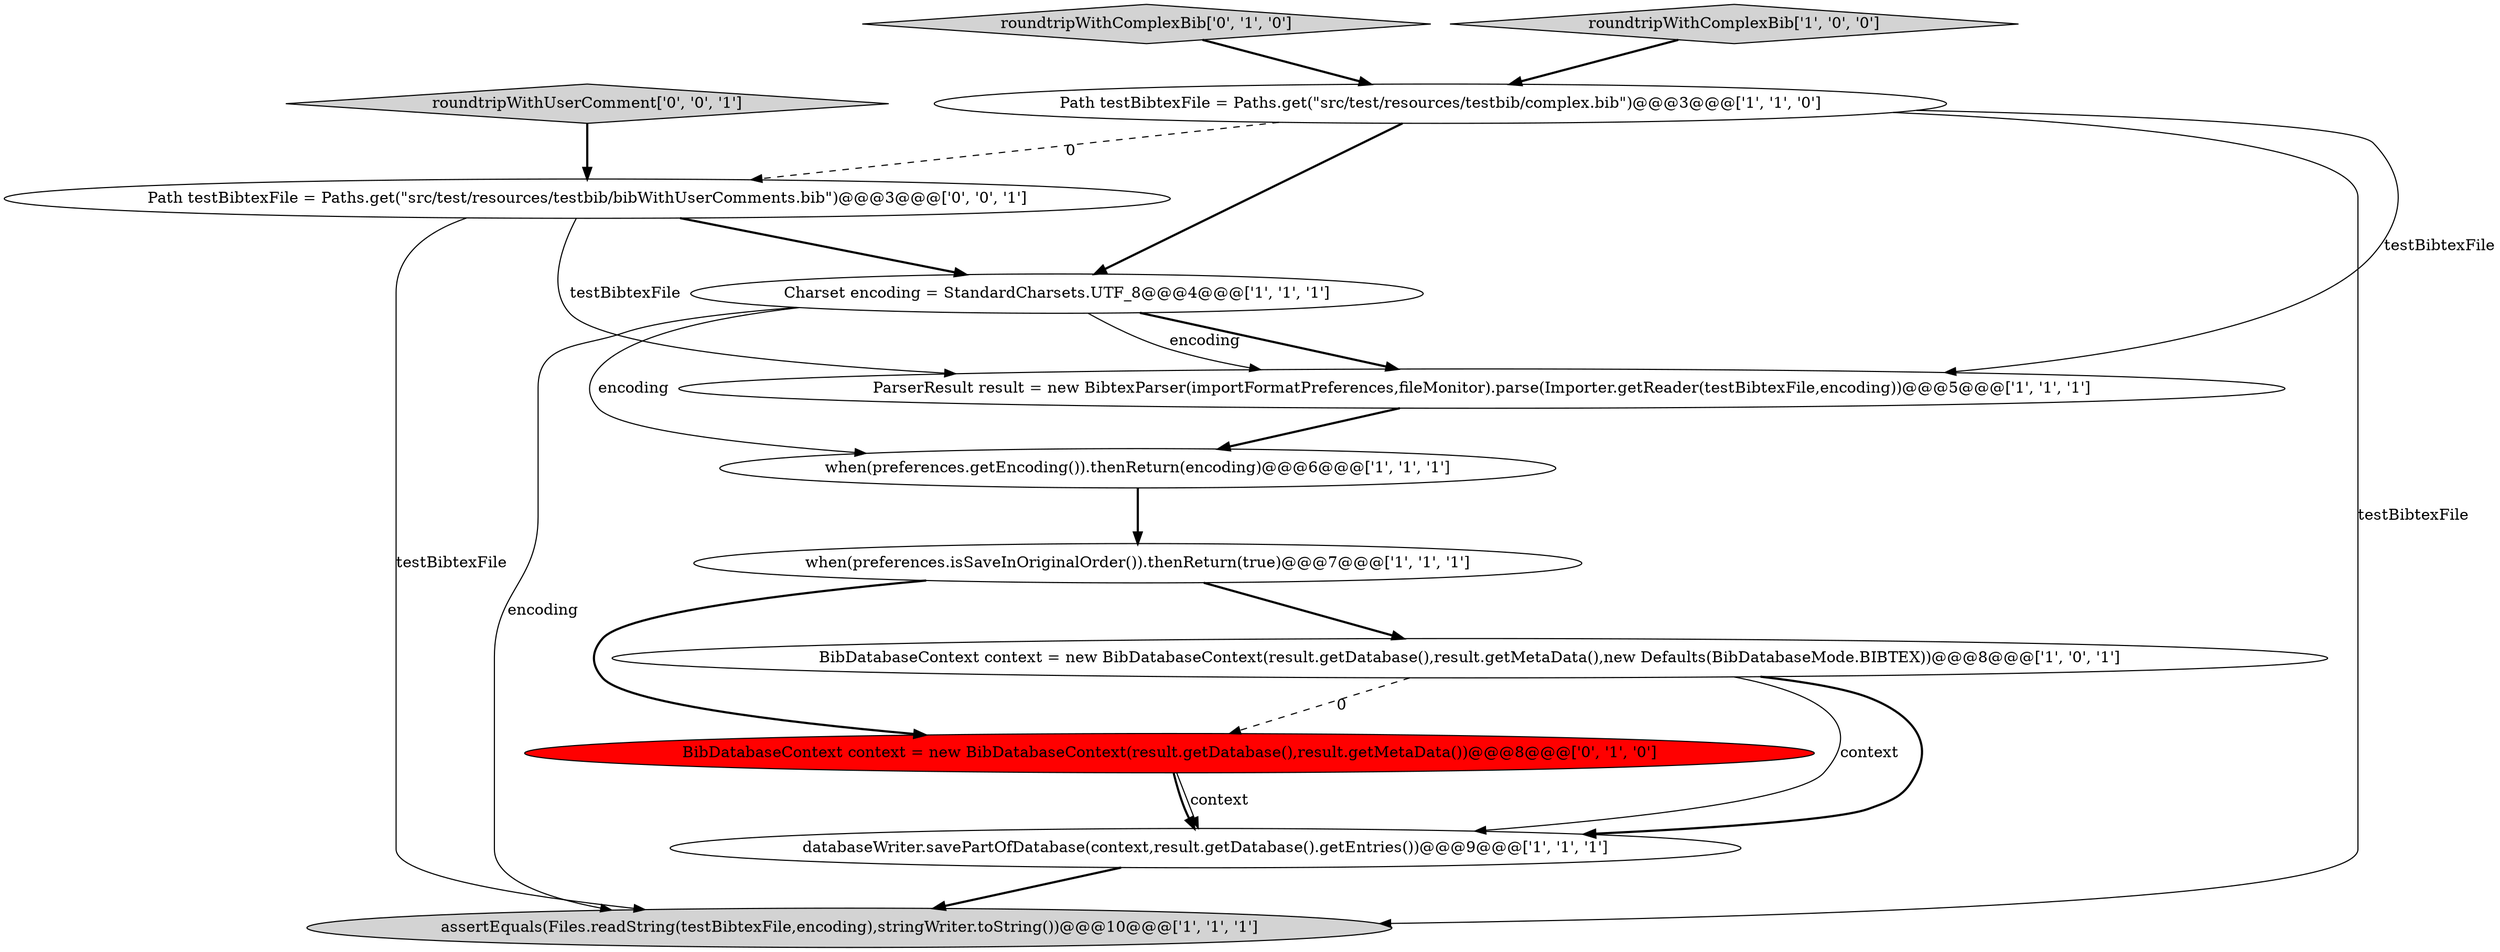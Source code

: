 digraph {
2 [style = filled, label = "when(preferences.getEncoding()).thenReturn(encoding)@@@6@@@['1', '1', '1']", fillcolor = white, shape = ellipse image = "AAA0AAABBB1BBB"];
9 [style = filled, label = "roundtripWithComplexBib['0', '1', '0']", fillcolor = lightgray, shape = diamond image = "AAA0AAABBB2BBB"];
12 [style = filled, label = "roundtripWithUserComment['0', '0', '1']", fillcolor = lightgray, shape = diamond image = "AAA0AAABBB3BBB"];
4 [style = filled, label = "ParserResult result = new BibtexParser(importFormatPreferences,fileMonitor).parse(Importer.getReader(testBibtexFile,encoding))@@@5@@@['1', '1', '1']", fillcolor = white, shape = ellipse image = "AAA0AAABBB1BBB"];
0 [style = filled, label = "assertEquals(Files.readString(testBibtexFile,encoding),stringWriter.toString())@@@10@@@['1', '1', '1']", fillcolor = lightgray, shape = ellipse image = "AAA0AAABBB1BBB"];
11 [style = filled, label = "Path testBibtexFile = Paths.get(\"src/test/resources/testbib/bibWithUserComments.bib\")@@@3@@@['0', '0', '1']", fillcolor = white, shape = ellipse image = "AAA0AAABBB3BBB"];
10 [style = filled, label = "BibDatabaseContext context = new BibDatabaseContext(result.getDatabase(),result.getMetaData())@@@8@@@['0', '1', '0']", fillcolor = red, shape = ellipse image = "AAA1AAABBB2BBB"];
1 [style = filled, label = "Path testBibtexFile = Paths.get(\"src/test/resources/testbib/complex.bib\")@@@3@@@['1', '1', '0']", fillcolor = white, shape = ellipse image = "AAA0AAABBB1BBB"];
7 [style = filled, label = "Charset encoding = StandardCharsets.UTF_8@@@4@@@['1', '1', '1']", fillcolor = white, shape = ellipse image = "AAA0AAABBB1BBB"];
3 [style = filled, label = "when(preferences.isSaveInOriginalOrder()).thenReturn(true)@@@7@@@['1', '1', '1']", fillcolor = white, shape = ellipse image = "AAA0AAABBB1BBB"];
5 [style = filled, label = "BibDatabaseContext context = new BibDatabaseContext(result.getDatabase(),result.getMetaData(),new Defaults(BibDatabaseMode.BIBTEX))@@@8@@@['1', '0', '1']", fillcolor = white, shape = ellipse image = "AAA0AAABBB1BBB"];
6 [style = filled, label = "roundtripWithComplexBib['1', '0', '0']", fillcolor = lightgray, shape = diamond image = "AAA0AAABBB1BBB"];
8 [style = filled, label = "databaseWriter.savePartOfDatabase(context,result.getDatabase().getEntries())@@@9@@@['1', '1', '1']", fillcolor = white, shape = ellipse image = "AAA0AAABBB1BBB"];
5->8 [style = bold, label=""];
7->2 [style = solid, label="encoding"];
1->0 [style = solid, label="testBibtexFile"];
2->3 [style = bold, label=""];
12->11 [style = bold, label=""];
1->4 [style = solid, label="testBibtexFile"];
4->2 [style = bold, label=""];
7->4 [style = bold, label=""];
1->7 [style = bold, label=""];
8->0 [style = bold, label=""];
6->1 [style = bold, label=""];
3->10 [style = bold, label=""];
3->5 [style = bold, label=""];
10->8 [style = bold, label=""];
5->10 [style = dashed, label="0"];
11->4 [style = solid, label="testBibtexFile"];
1->11 [style = dashed, label="0"];
5->8 [style = solid, label="context"];
7->0 [style = solid, label="encoding"];
11->0 [style = solid, label="testBibtexFile"];
9->1 [style = bold, label=""];
7->4 [style = solid, label="encoding"];
11->7 [style = bold, label=""];
10->8 [style = solid, label="context"];
}
